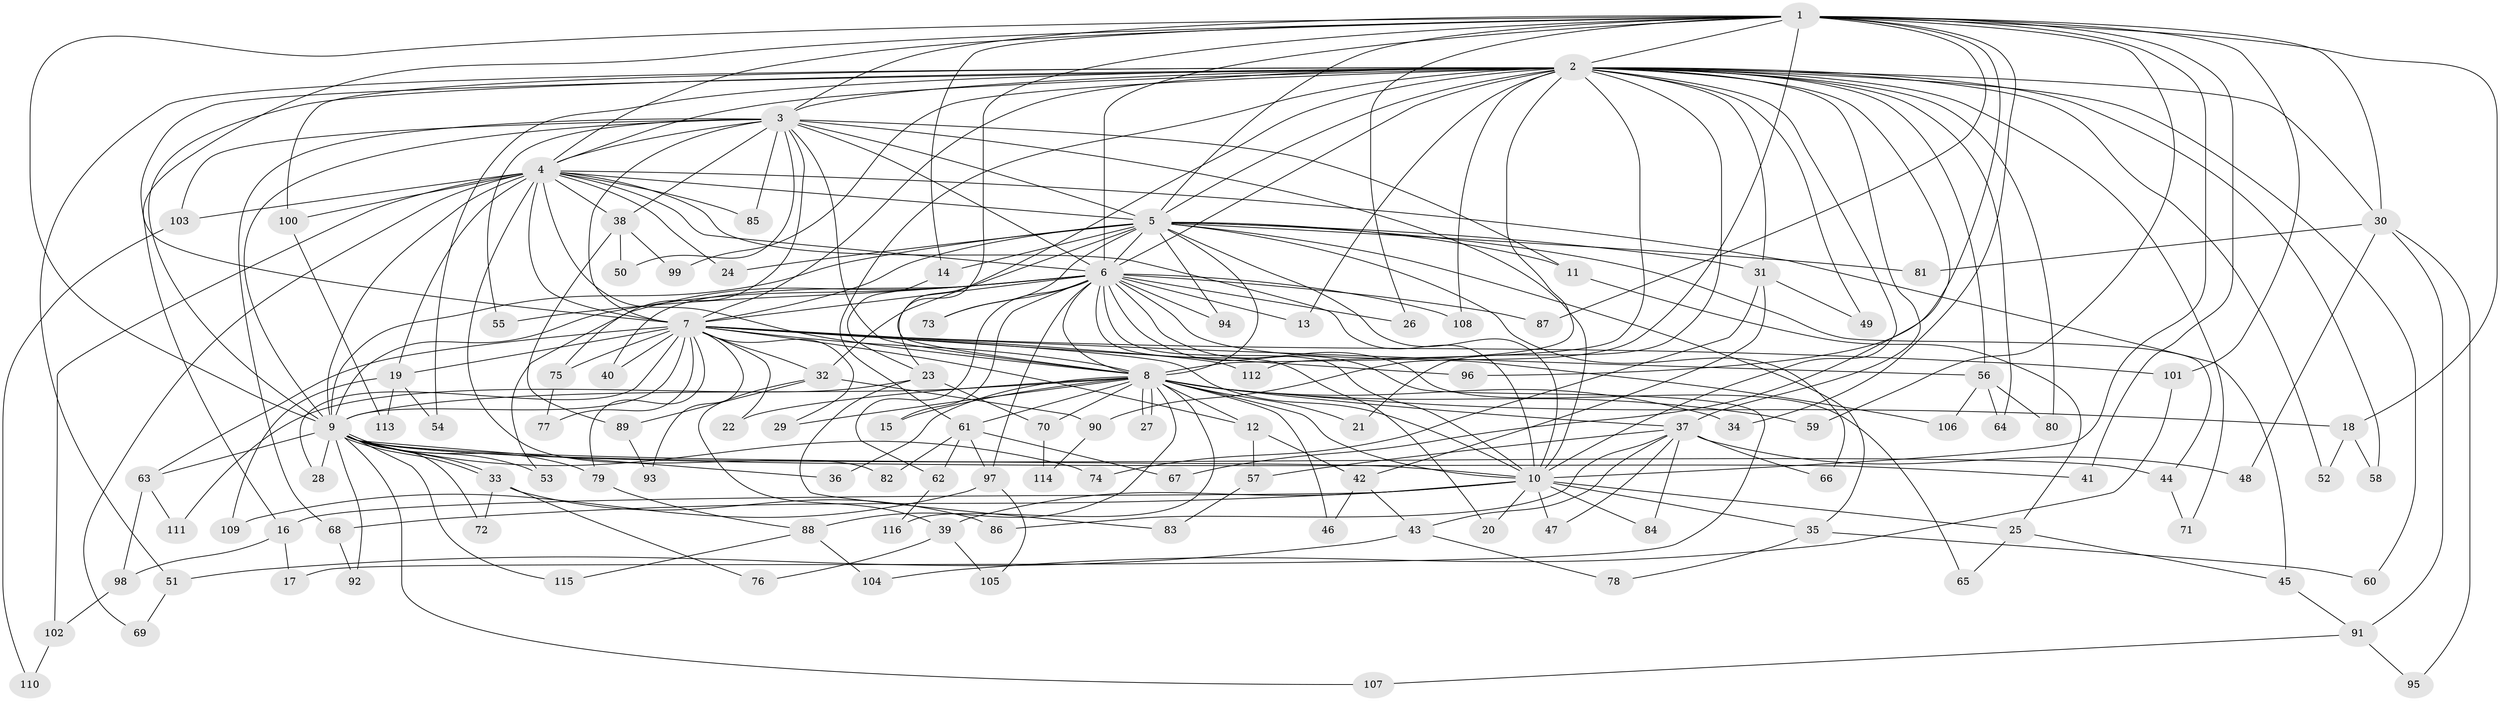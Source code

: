 // Generated by graph-tools (version 1.1) at 2025/25/03/09/25 03:25:38]
// undirected, 116 vertices, 257 edges
graph export_dot {
graph [start="1"]
  node [color=gray90,style=filled];
  1;
  2;
  3;
  4;
  5;
  6;
  7;
  8;
  9;
  10;
  11;
  12;
  13;
  14;
  15;
  16;
  17;
  18;
  19;
  20;
  21;
  22;
  23;
  24;
  25;
  26;
  27;
  28;
  29;
  30;
  31;
  32;
  33;
  34;
  35;
  36;
  37;
  38;
  39;
  40;
  41;
  42;
  43;
  44;
  45;
  46;
  47;
  48;
  49;
  50;
  51;
  52;
  53;
  54;
  55;
  56;
  57;
  58;
  59;
  60;
  61;
  62;
  63;
  64;
  65;
  66;
  67;
  68;
  69;
  70;
  71;
  72;
  73;
  74;
  75;
  76;
  77;
  78;
  79;
  80;
  81;
  82;
  83;
  84;
  85;
  86;
  87;
  88;
  89;
  90;
  91;
  92;
  93;
  94;
  95;
  96;
  97;
  98;
  99;
  100;
  101;
  102;
  103;
  104;
  105;
  106;
  107;
  108;
  109;
  110;
  111;
  112;
  113;
  114;
  115;
  116;
  1 -- 2;
  1 -- 3;
  1 -- 4;
  1 -- 5;
  1 -- 6;
  1 -- 7;
  1 -- 8;
  1 -- 9;
  1 -- 10;
  1 -- 14;
  1 -- 18;
  1 -- 26;
  1 -- 30;
  1 -- 34;
  1 -- 41;
  1 -- 59;
  1 -- 87;
  1 -- 90;
  1 -- 96;
  1 -- 101;
  2 -- 3;
  2 -- 4;
  2 -- 5;
  2 -- 6;
  2 -- 7;
  2 -- 8;
  2 -- 9;
  2 -- 10;
  2 -- 13;
  2 -- 16;
  2 -- 21;
  2 -- 23;
  2 -- 30;
  2 -- 31;
  2 -- 37;
  2 -- 49;
  2 -- 51;
  2 -- 52;
  2 -- 54;
  2 -- 56;
  2 -- 58;
  2 -- 60;
  2 -- 61;
  2 -- 64;
  2 -- 67;
  2 -- 71;
  2 -- 80;
  2 -- 99;
  2 -- 100;
  2 -- 108;
  2 -- 112;
  3 -- 4;
  3 -- 5;
  3 -- 6;
  3 -- 7;
  3 -- 8;
  3 -- 9;
  3 -- 10;
  3 -- 11;
  3 -- 38;
  3 -- 50;
  3 -- 55;
  3 -- 68;
  3 -- 75;
  3 -- 85;
  3 -- 103;
  4 -- 5;
  4 -- 6;
  4 -- 7;
  4 -- 8;
  4 -- 9;
  4 -- 10;
  4 -- 19;
  4 -- 24;
  4 -- 38;
  4 -- 45;
  4 -- 69;
  4 -- 82;
  4 -- 85;
  4 -- 100;
  4 -- 102;
  4 -- 103;
  5 -- 6;
  5 -- 7;
  5 -- 8;
  5 -- 9;
  5 -- 10;
  5 -- 11;
  5 -- 14;
  5 -- 24;
  5 -- 31;
  5 -- 32;
  5 -- 35;
  5 -- 44;
  5 -- 66;
  5 -- 73;
  5 -- 81;
  5 -- 94;
  6 -- 7;
  6 -- 8;
  6 -- 9;
  6 -- 10;
  6 -- 13;
  6 -- 15;
  6 -- 17;
  6 -- 20;
  6 -- 26;
  6 -- 40;
  6 -- 53;
  6 -- 55;
  6 -- 62;
  6 -- 65;
  6 -- 73;
  6 -- 87;
  6 -- 94;
  6 -- 97;
  6 -- 106;
  6 -- 108;
  7 -- 8;
  7 -- 9;
  7 -- 10;
  7 -- 12;
  7 -- 19;
  7 -- 22;
  7 -- 28;
  7 -- 29;
  7 -- 32;
  7 -- 40;
  7 -- 56;
  7 -- 63;
  7 -- 75;
  7 -- 77;
  7 -- 79;
  7 -- 93;
  7 -- 96;
  7 -- 101;
  7 -- 112;
  8 -- 9;
  8 -- 10;
  8 -- 12;
  8 -- 15;
  8 -- 18;
  8 -- 21;
  8 -- 22;
  8 -- 27;
  8 -- 27;
  8 -- 29;
  8 -- 34;
  8 -- 36;
  8 -- 37;
  8 -- 46;
  8 -- 59;
  8 -- 61;
  8 -- 70;
  8 -- 88;
  8 -- 116;
  9 -- 10;
  9 -- 28;
  9 -- 33;
  9 -- 33;
  9 -- 36;
  9 -- 41;
  9 -- 44;
  9 -- 53;
  9 -- 63;
  9 -- 72;
  9 -- 74;
  9 -- 79;
  9 -- 92;
  9 -- 107;
  9 -- 115;
  10 -- 16;
  10 -- 20;
  10 -- 25;
  10 -- 35;
  10 -- 39;
  10 -- 47;
  10 -- 68;
  10 -- 84;
  11 -- 25;
  12 -- 42;
  12 -- 57;
  14 -- 23;
  16 -- 17;
  16 -- 98;
  18 -- 52;
  18 -- 58;
  19 -- 54;
  19 -- 109;
  19 -- 113;
  23 -- 70;
  23 -- 83;
  23 -- 111;
  25 -- 45;
  25 -- 65;
  30 -- 48;
  30 -- 81;
  30 -- 91;
  30 -- 95;
  31 -- 42;
  31 -- 49;
  31 -- 74;
  32 -- 39;
  32 -- 89;
  32 -- 90;
  33 -- 72;
  33 -- 76;
  33 -- 86;
  35 -- 60;
  35 -- 78;
  37 -- 43;
  37 -- 47;
  37 -- 48;
  37 -- 57;
  37 -- 66;
  37 -- 84;
  37 -- 86;
  38 -- 50;
  38 -- 89;
  38 -- 99;
  39 -- 76;
  39 -- 105;
  42 -- 43;
  42 -- 46;
  43 -- 51;
  43 -- 78;
  44 -- 71;
  45 -- 91;
  51 -- 69;
  56 -- 64;
  56 -- 80;
  56 -- 106;
  57 -- 83;
  61 -- 62;
  61 -- 67;
  61 -- 82;
  61 -- 97;
  62 -- 116;
  63 -- 98;
  63 -- 111;
  68 -- 92;
  70 -- 114;
  75 -- 77;
  79 -- 88;
  88 -- 104;
  88 -- 115;
  89 -- 93;
  90 -- 114;
  91 -- 95;
  91 -- 107;
  97 -- 105;
  97 -- 109;
  98 -- 102;
  100 -- 113;
  101 -- 104;
  102 -- 110;
  103 -- 110;
}
